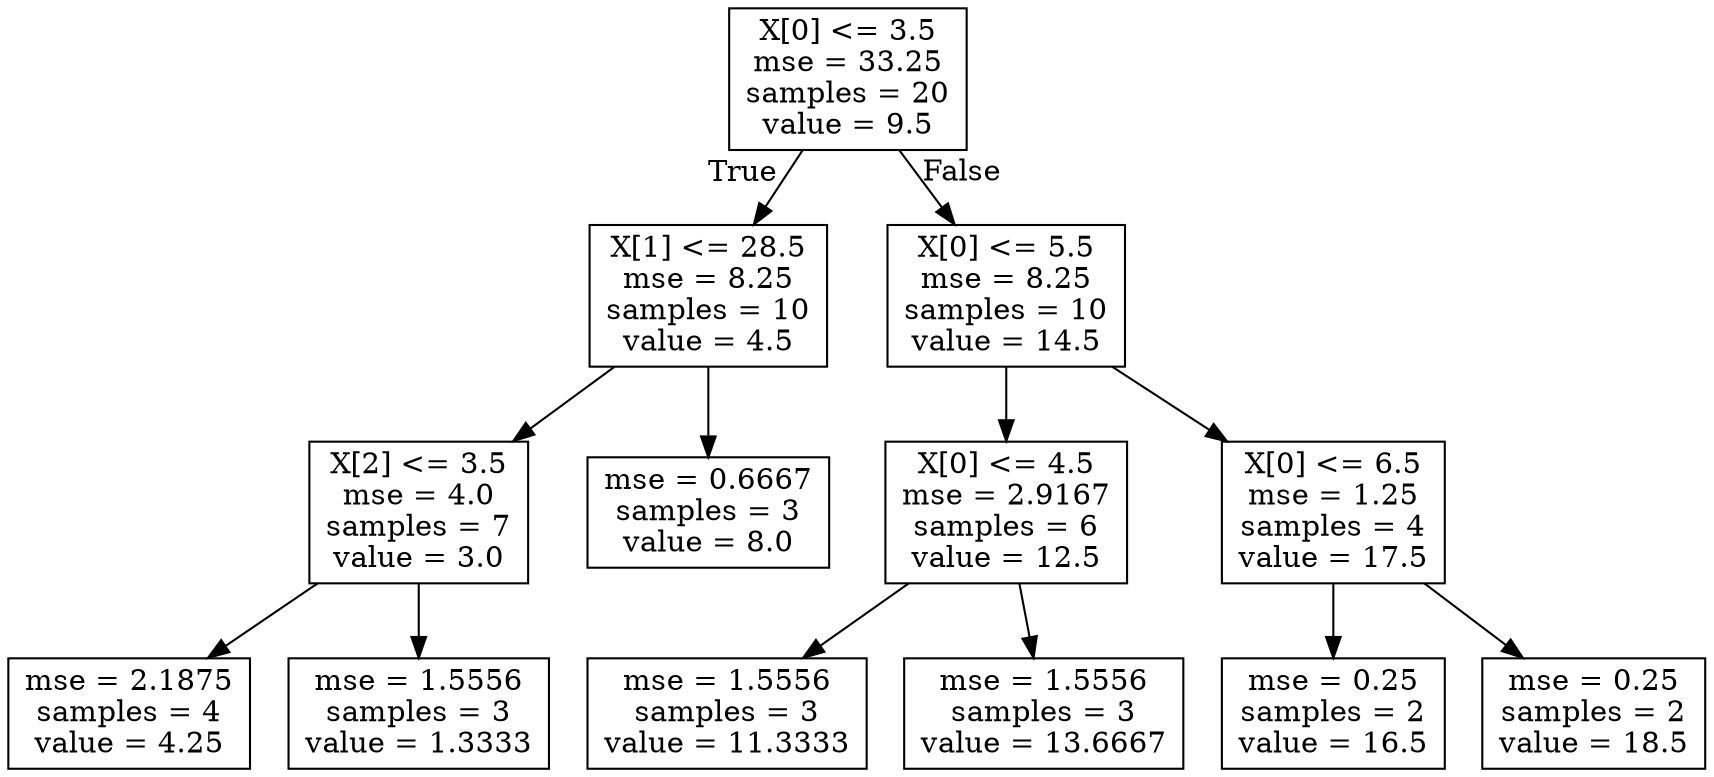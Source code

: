 digraph Tree {
node [shape=box] ;
0 [label="X[0] <= 3.5\nmse = 33.25\nsamples = 20\nvalue = 9.5"] ;
1 [label="X[1] <= 28.5\nmse = 8.25\nsamples = 10\nvalue = 4.5"] ;
0 -> 1 [labeldistance=2.5, labelangle=45, headlabel="True"] ;
2 [label="X[2] <= 3.5\nmse = 4.0\nsamples = 7\nvalue = 3.0"] ;
1 -> 2 ;
3 [label="mse = 2.1875\nsamples = 4\nvalue = 4.25"] ;
2 -> 3 ;
4 [label="mse = 1.5556\nsamples = 3\nvalue = 1.3333"] ;
2 -> 4 ;
5 [label="mse = 0.6667\nsamples = 3\nvalue = 8.0"] ;
1 -> 5 ;
6 [label="X[0] <= 5.5\nmse = 8.25\nsamples = 10\nvalue = 14.5"] ;
0 -> 6 [labeldistance=2.5, labelangle=-45, headlabel="False"] ;
7 [label="X[0] <= 4.5\nmse = 2.9167\nsamples = 6\nvalue = 12.5"] ;
6 -> 7 ;
8 [label="mse = 1.5556\nsamples = 3\nvalue = 11.3333"] ;
7 -> 8 ;
9 [label="mse = 1.5556\nsamples = 3\nvalue = 13.6667"] ;
7 -> 9 ;
10 [label="X[0] <= 6.5\nmse = 1.25\nsamples = 4\nvalue = 17.5"] ;
6 -> 10 ;
11 [label="mse = 0.25\nsamples = 2\nvalue = 16.5"] ;
10 -> 11 ;
12 [label="mse = 0.25\nsamples = 2\nvalue = 18.5"] ;
10 -> 12 ;
}